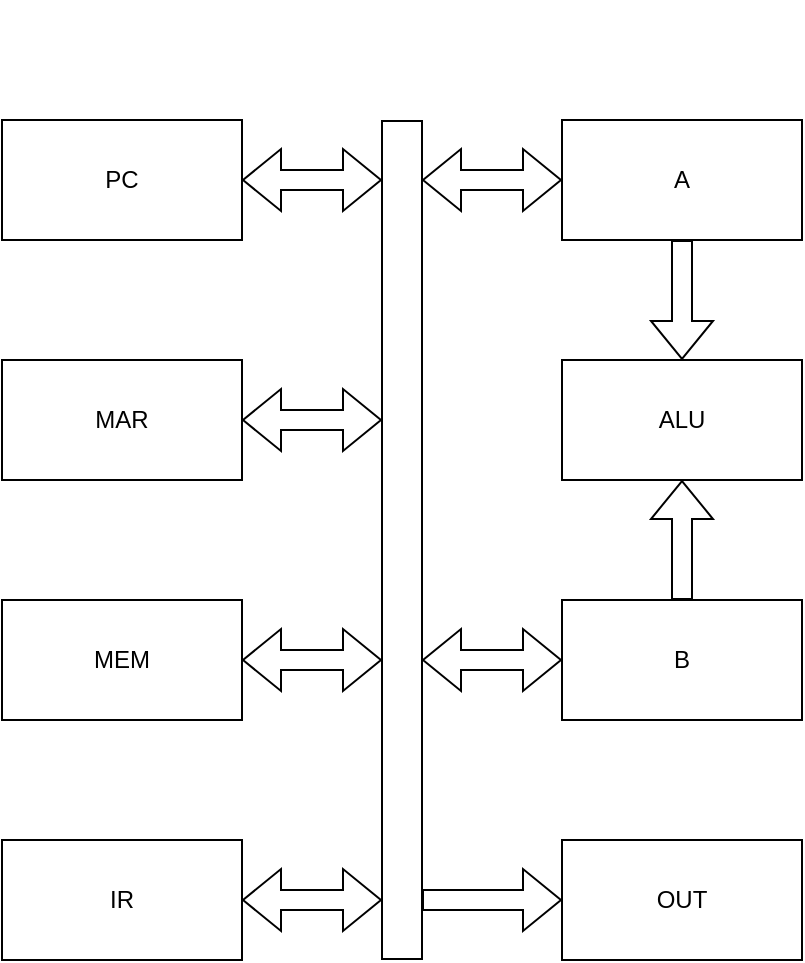 <mxfile version="15.8.9" type="github">
  <diagram id="91MwsRFWGDt2XD7xXxqJ" name="Page-1">
    <mxGraphModel dx="897" dy="690" grid="1" gridSize="10" guides="1" tooltips="1" connect="1" arrows="1" fold="1" page="1" pageScale="1" pageWidth="827" pageHeight="1169" math="0" shadow="0">
      <root>
        <mxCell id="0" />
        <mxCell id="1" parent="0" />
        <mxCell id="gEWWCz81dc7d-AvvKmdt-1" value="A" style="rounded=0;whiteSpace=wrap;html=1;" vertex="1" parent="1">
          <mxGeometry x="400" y="200" width="120" height="60" as="geometry" />
        </mxCell>
        <mxCell id="gEWWCz81dc7d-AvvKmdt-2" value="B" style="rounded=0;whiteSpace=wrap;html=1;" vertex="1" parent="1">
          <mxGeometry x="400" y="440" width="120" height="60" as="geometry" />
        </mxCell>
        <mxCell id="gEWWCz81dc7d-AvvKmdt-3" value="ALU" style="rounded=0;whiteSpace=wrap;html=1;" vertex="1" parent="1">
          <mxGeometry x="400" y="320" width="120" height="60" as="geometry" />
        </mxCell>
        <mxCell id="gEWWCz81dc7d-AvvKmdt-4" value="PC" style="rounded=0;whiteSpace=wrap;html=1;" vertex="1" parent="1">
          <mxGeometry x="120" y="200" width="120" height="60" as="geometry" />
        </mxCell>
        <mxCell id="gEWWCz81dc7d-AvvKmdt-5" value="MAR" style="rounded=0;whiteSpace=wrap;html=1;" vertex="1" parent="1">
          <mxGeometry x="120" y="320" width="120" height="60" as="geometry" />
        </mxCell>
        <mxCell id="gEWWCz81dc7d-AvvKmdt-6" value="IR" style="rounded=0;whiteSpace=wrap;html=1;" vertex="1" parent="1">
          <mxGeometry x="120" y="560" width="120" height="60" as="geometry" />
        </mxCell>
        <mxCell id="gEWWCz81dc7d-AvvKmdt-7" value="MEM" style="rounded=0;whiteSpace=wrap;html=1;" vertex="1" parent="1">
          <mxGeometry x="120" y="440" width="120" height="60" as="geometry" />
        </mxCell>
        <mxCell id="gEWWCz81dc7d-AvvKmdt-8" value="OUT" style="rounded=0;whiteSpace=wrap;html=1;" vertex="1" parent="1">
          <mxGeometry x="400" y="560" width="120" height="60" as="geometry" />
        </mxCell>
        <mxCell id="gEWWCz81dc7d-AvvKmdt-9" value="" style="shape=flexArrow;endArrow=none;html=1;rounded=0;strokeColor=none;endFill=0;" edge="1" parent="1">
          <mxGeometry width="50" height="50" relative="1" as="geometry">
            <mxPoint x="290" y="600" as="sourcePoint" />
            <mxPoint x="290" y="140" as="targetPoint" />
          </mxGeometry>
        </mxCell>
        <mxCell id="gEWWCz81dc7d-AvvKmdt-11" value="" style="shape=flexArrow;endArrow=none;html=1;rounded=0;endFill=0;fillColor=default;endSize=6;width=20;" edge="1" parent="1">
          <mxGeometry width="50" height="50" relative="1" as="geometry">
            <mxPoint x="320" y="620" as="sourcePoint" />
            <mxPoint x="320" y="200" as="targetPoint" />
          </mxGeometry>
        </mxCell>
        <mxCell id="gEWWCz81dc7d-AvvKmdt-12" value="" style="shape=flexArrow;endArrow=classic;startArrow=classic;html=1;rounded=0;entryX=0;entryY=0.5;entryDx=0;entryDy=0;" edge="1" parent="1" target="gEWWCz81dc7d-AvvKmdt-1">
          <mxGeometry width="100" height="100" relative="1" as="geometry">
            <mxPoint x="330" y="230" as="sourcePoint" />
            <mxPoint x="460" y="320" as="targetPoint" />
          </mxGeometry>
        </mxCell>
        <mxCell id="gEWWCz81dc7d-AvvKmdt-13" value="" style="shape=flexArrow;endArrow=none;startArrow=block;html=1;rounded=0;endSize=6;fillColor=default;entryX=0.5;entryY=1;entryDx=0;entryDy=0;startFill=0;endFill=0;" edge="1" parent="1" source="gEWWCz81dc7d-AvvKmdt-3" target="gEWWCz81dc7d-AvvKmdt-1">
          <mxGeometry width="100" height="100" relative="1" as="geometry">
            <mxPoint x="360" y="520" as="sourcePoint" />
            <mxPoint x="460" y="420" as="targetPoint" />
          </mxGeometry>
        </mxCell>
        <mxCell id="gEWWCz81dc7d-AvvKmdt-14" value="" style="shape=flexArrow;endArrow=classic;startArrow=none;html=1;rounded=0;endSize=6;fillColor=default;entryX=0.5;entryY=1;entryDx=0;entryDy=0;startFill=0;" edge="1" parent="1" source="gEWWCz81dc7d-AvvKmdt-2" target="gEWWCz81dc7d-AvvKmdt-3">
          <mxGeometry width="100" height="100" relative="1" as="geometry">
            <mxPoint x="360" y="520" as="sourcePoint" />
            <mxPoint x="460" y="420" as="targetPoint" />
          </mxGeometry>
        </mxCell>
        <mxCell id="gEWWCz81dc7d-AvvKmdt-15" value="" style="shape=flexArrow;endArrow=classic;startArrow=classic;html=1;rounded=0;endSize=6;fillColor=default;entryX=0;entryY=0.5;entryDx=0;entryDy=0;" edge="1" parent="1" target="gEWWCz81dc7d-AvvKmdt-2">
          <mxGeometry width="100" height="100" relative="1" as="geometry">
            <mxPoint x="330" y="470" as="sourcePoint" />
            <mxPoint x="460" y="420" as="targetPoint" />
          </mxGeometry>
        </mxCell>
        <mxCell id="gEWWCz81dc7d-AvvKmdt-16" value="" style="shape=flexArrow;endArrow=classic;startArrow=none;html=1;rounded=0;endSize=6;fillColor=default;entryX=0;entryY=0.5;entryDx=0;entryDy=0;startFill=0;" edge="1" parent="1" target="gEWWCz81dc7d-AvvKmdt-8">
          <mxGeometry width="100" height="100" relative="1" as="geometry">
            <mxPoint x="330" y="590" as="sourcePoint" />
            <mxPoint x="460" y="420" as="targetPoint" />
          </mxGeometry>
        </mxCell>
        <mxCell id="gEWWCz81dc7d-AvvKmdt-17" value="" style="shape=flexArrow;endArrow=classic;startArrow=classic;html=1;rounded=0;endSize=6;fillColor=default;entryX=1;entryY=0.5;entryDx=0;entryDy=0;" edge="1" parent="1" target="gEWWCz81dc7d-AvvKmdt-4">
          <mxGeometry width="100" height="100" relative="1" as="geometry">
            <mxPoint x="310" y="230" as="sourcePoint" />
            <mxPoint x="460" y="420" as="targetPoint" />
          </mxGeometry>
        </mxCell>
        <mxCell id="gEWWCz81dc7d-AvvKmdt-18" value="" style="shape=flexArrow;endArrow=classic;startArrow=classic;html=1;rounded=0;endSize=6;fillColor=default;entryX=1;entryY=0.5;entryDx=0;entryDy=0;" edge="1" parent="1" target="gEWWCz81dc7d-AvvKmdt-5">
          <mxGeometry width="100" height="100" relative="1" as="geometry">
            <mxPoint x="310" y="350" as="sourcePoint" />
            <mxPoint x="460" y="420" as="targetPoint" />
          </mxGeometry>
        </mxCell>
        <mxCell id="gEWWCz81dc7d-AvvKmdt-19" value="" style="shape=flexArrow;endArrow=classic;startArrow=classic;html=1;rounded=0;endSize=6;fillColor=default;entryX=1;entryY=0.5;entryDx=0;entryDy=0;" edge="1" parent="1" target="gEWWCz81dc7d-AvvKmdt-7">
          <mxGeometry width="100" height="100" relative="1" as="geometry">
            <mxPoint x="310" y="470" as="sourcePoint" />
            <mxPoint x="460" y="420" as="targetPoint" />
          </mxGeometry>
        </mxCell>
        <mxCell id="gEWWCz81dc7d-AvvKmdt-20" value="" style="shape=flexArrow;endArrow=classic;startArrow=classic;html=1;rounded=0;endSize=6;fillColor=default;exitX=1;exitY=0.5;exitDx=0;exitDy=0;" edge="1" parent="1" source="gEWWCz81dc7d-AvvKmdt-6">
          <mxGeometry width="100" height="100" relative="1" as="geometry">
            <mxPoint x="360" y="520" as="sourcePoint" />
            <mxPoint x="310" y="590" as="targetPoint" />
          </mxGeometry>
        </mxCell>
      </root>
    </mxGraphModel>
  </diagram>
</mxfile>
